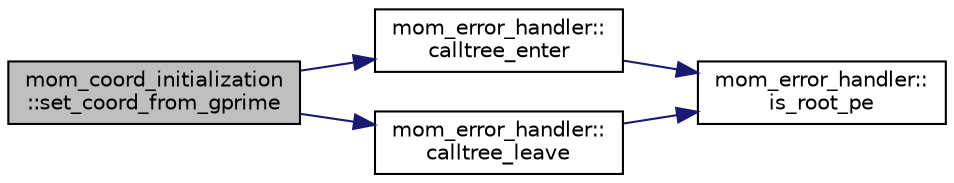 digraph "mom_coord_initialization::set_coord_from_gprime"
{
 // INTERACTIVE_SVG=YES
 // LATEX_PDF_SIZE
  edge [fontname="Helvetica",fontsize="10",labelfontname="Helvetica",labelfontsize="10"];
  node [fontname="Helvetica",fontsize="10",shape=record];
  rankdir="LR";
  Node1 [label="mom_coord_initialization\l::set_coord_from_gprime",height=0.2,width=0.4,color="black", fillcolor="grey75", style="filled", fontcolor="black",tooltip="Sets the layer densities (Rlay) and the interface reduced gravities (g)."];
  Node1 -> Node2 [color="midnightblue",fontsize="10",style="solid",fontname="Helvetica"];
  Node2 [label="mom_error_handler::\lcalltree_enter",height=0.2,width=0.4,color="black", fillcolor="white", style="filled",URL="$namespacemom__error__handler.html#a9cda07a87815f0e5594066162b4345c3",tooltip="Writes a message about entering a subroutine if call tree reporting is active."];
  Node2 -> Node3 [color="midnightblue",fontsize="10",style="solid",fontname="Helvetica"];
  Node3 [label="mom_error_handler::\lis_root_pe",height=0.2,width=0.4,color="black", fillcolor="white", style="filled",URL="$namespacemom__error__handler.html#ad5f00a53059c72fe2332d1436c80ca71",tooltip="This returns .true. if the current PE is the root PE."];
  Node1 -> Node4 [color="midnightblue",fontsize="10",style="solid",fontname="Helvetica"];
  Node4 [label="mom_error_handler::\lcalltree_leave",height=0.2,width=0.4,color="black", fillcolor="white", style="filled",URL="$namespacemom__error__handler.html#a88ea67781e2ed9b73ab7eac8ea5e8578",tooltip="Writes a message about leaving a subroutine if call tree reporting is active."];
  Node4 -> Node3 [color="midnightblue",fontsize="10",style="solid",fontname="Helvetica"];
}

